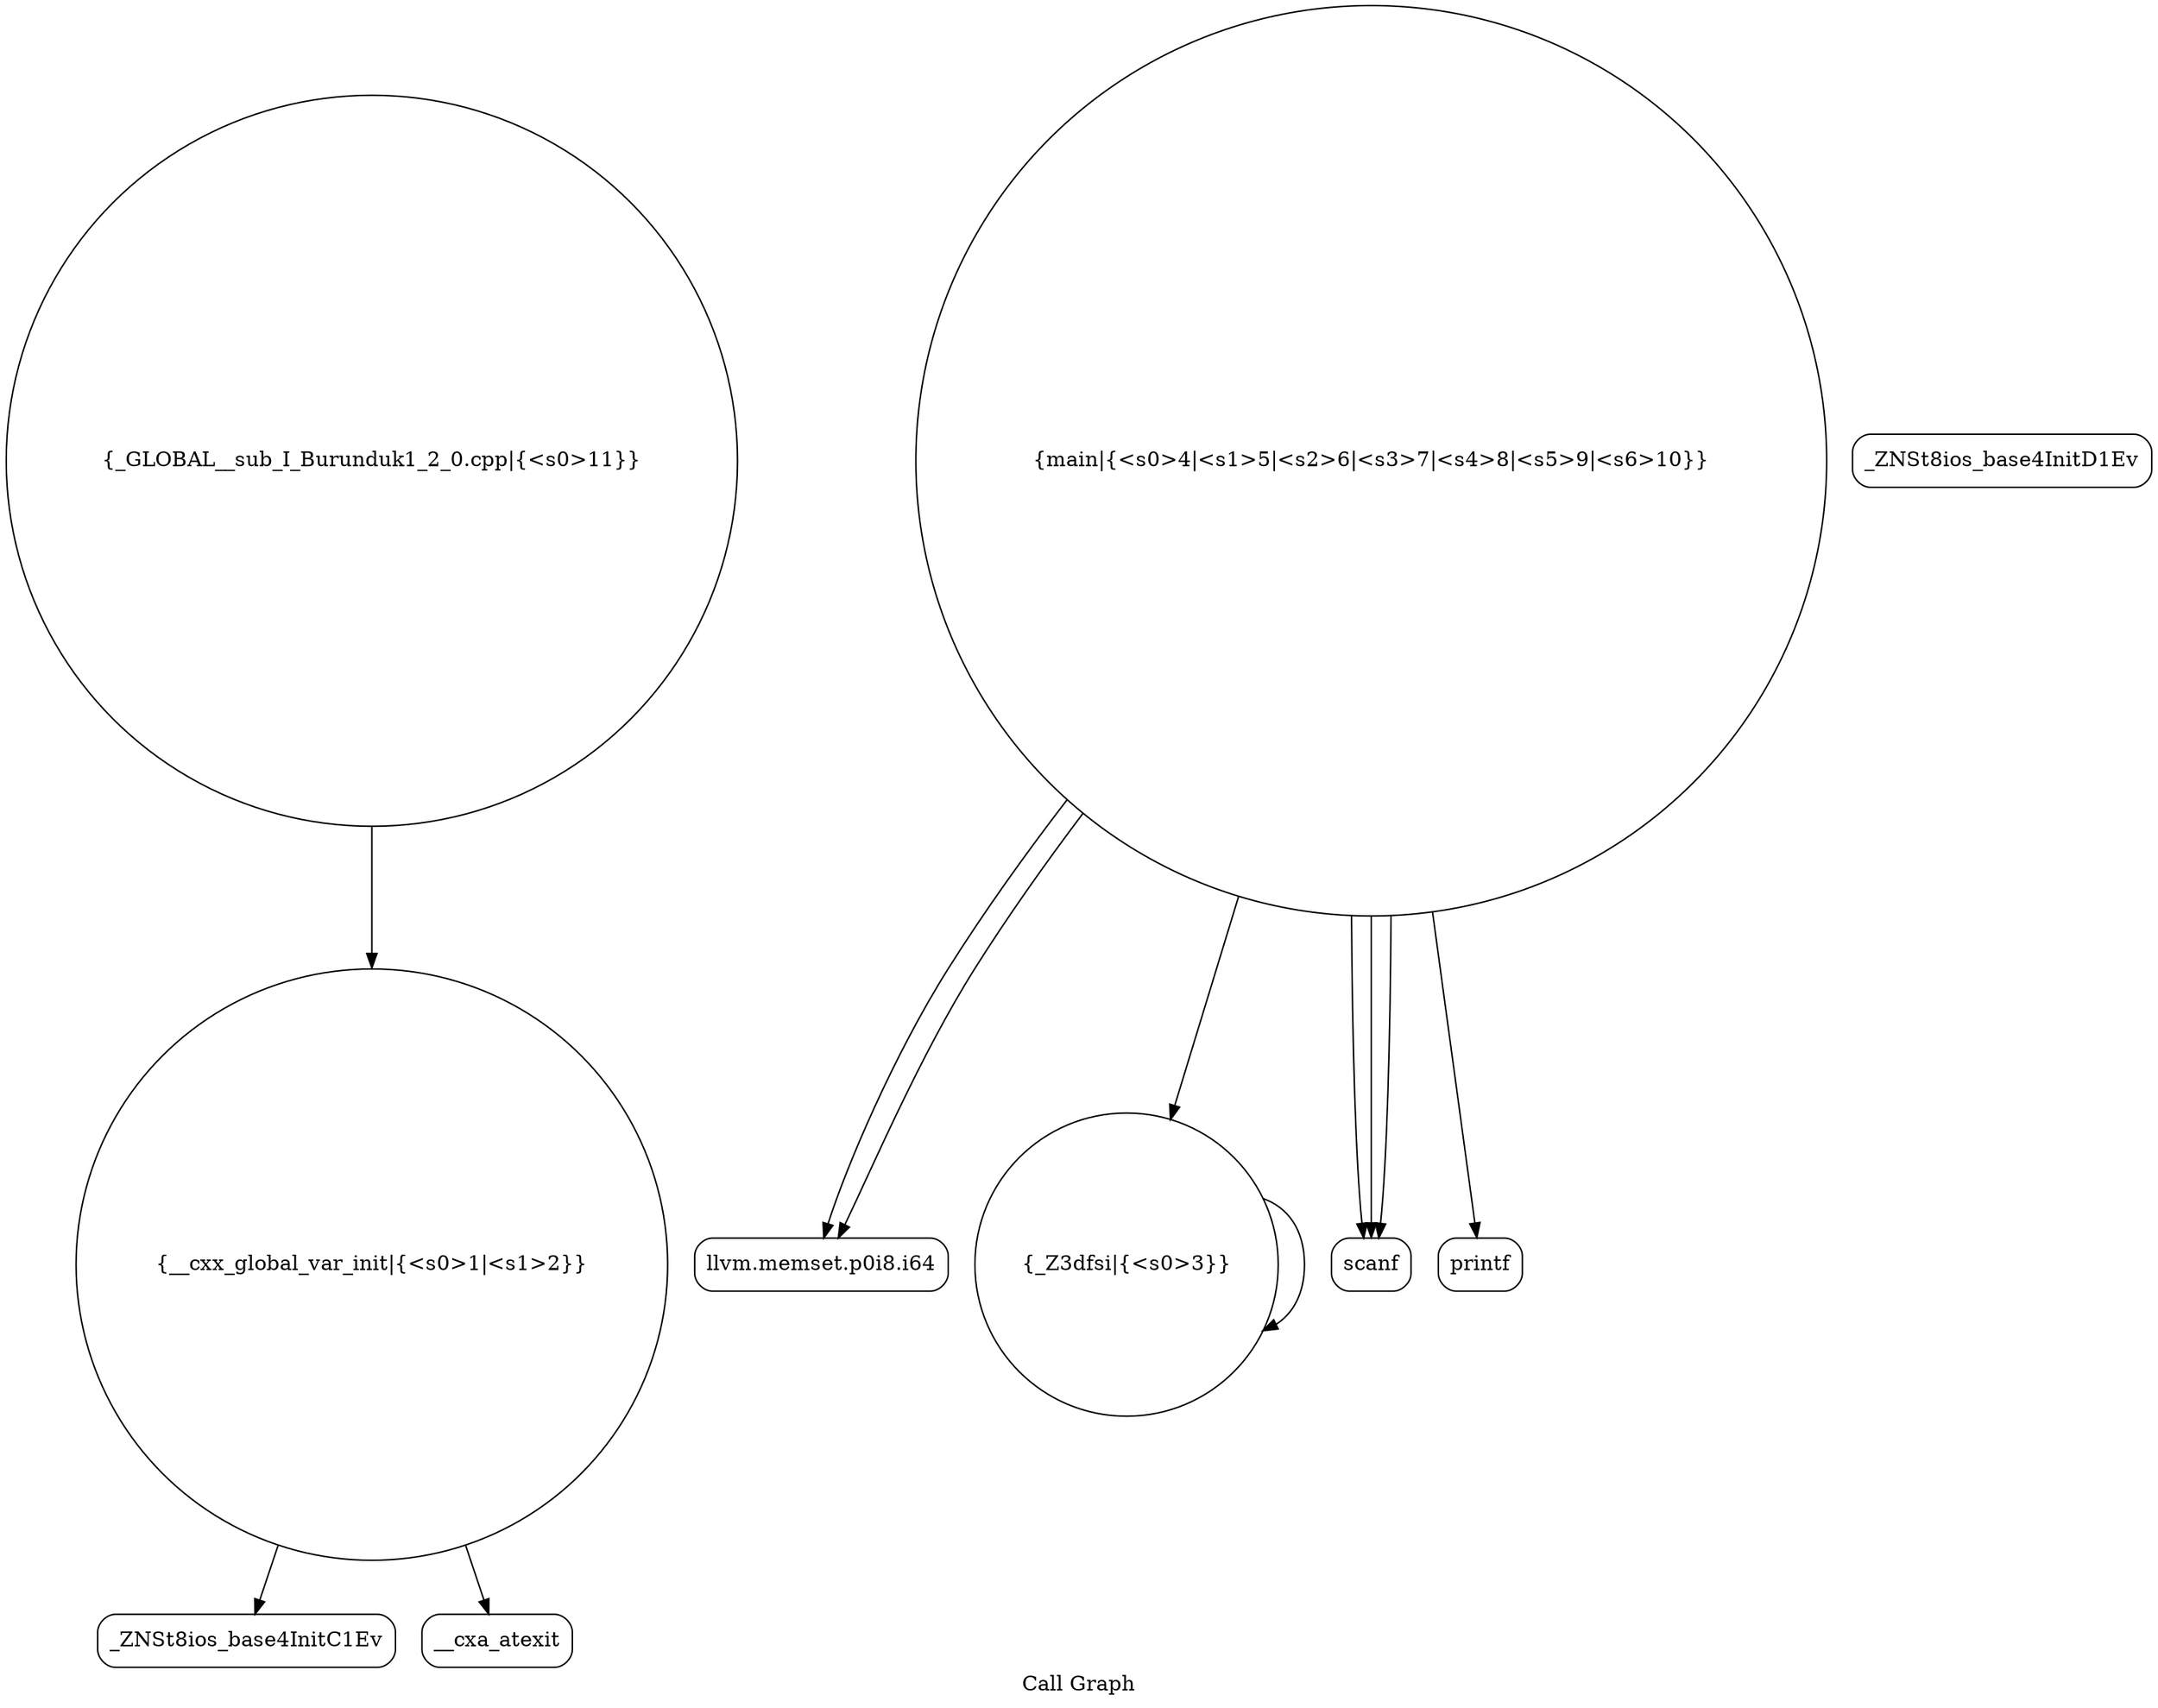 digraph "Call Graph" {
	label="Call Graph";

	Node0x5555972c5cc0 [shape=record,shape=circle,label="{__cxx_global_var_init|{<s0>1|<s1>2}}"];
	Node0x5555972c5cc0:s0 -> Node0x5555972c6150[color=black];
	Node0x5555972c5cc0:s1 -> Node0x5555972c6250[color=black];
	Node0x5555972c6450 [shape=record,shape=Mrecord,label="{llvm.memset.p0i8.i64}"];
	Node0x5555972c61d0 [shape=record,shape=Mrecord,label="{_ZNSt8ios_base4InitD1Ev}"];
	Node0x5555972c6550 [shape=record,shape=circle,label="{_GLOBAL__sub_I_Burunduk1_2_0.cpp|{<s0>11}}"];
	Node0x5555972c6550:s0 -> Node0x5555972c5cc0[color=black];
	Node0x5555972c62d0 [shape=record,shape=circle,label="{_Z3dfsi|{<s0>3}}"];
	Node0x5555972c62d0:s0 -> Node0x5555972c62d0[color=black];
	Node0x5555972c63d0 [shape=record,shape=Mrecord,label="{scanf}"];
	Node0x5555972c6150 [shape=record,shape=Mrecord,label="{_ZNSt8ios_base4InitC1Ev}"];
	Node0x5555972c64d0 [shape=record,shape=Mrecord,label="{printf}"];
	Node0x5555972c6250 [shape=record,shape=Mrecord,label="{__cxa_atexit}"];
	Node0x5555972c6350 [shape=record,shape=circle,label="{main|{<s0>4|<s1>5|<s2>6|<s3>7|<s4>8|<s5>9|<s6>10}}"];
	Node0x5555972c6350:s0 -> Node0x5555972c63d0[color=black];
	Node0x5555972c6350:s1 -> Node0x5555972c63d0[color=black];
	Node0x5555972c6350:s2 -> Node0x5555972c63d0[color=black];
	Node0x5555972c6350:s3 -> Node0x5555972c6450[color=black];
	Node0x5555972c6350:s4 -> Node0x5555972c6450[color=black];
	Node0x5555972c6350:s5 -> Node0x5555972c62d0[color=black];
	Node0x5555972c6350:s6 -> Node0x5555972c64d0[color=black];
}
